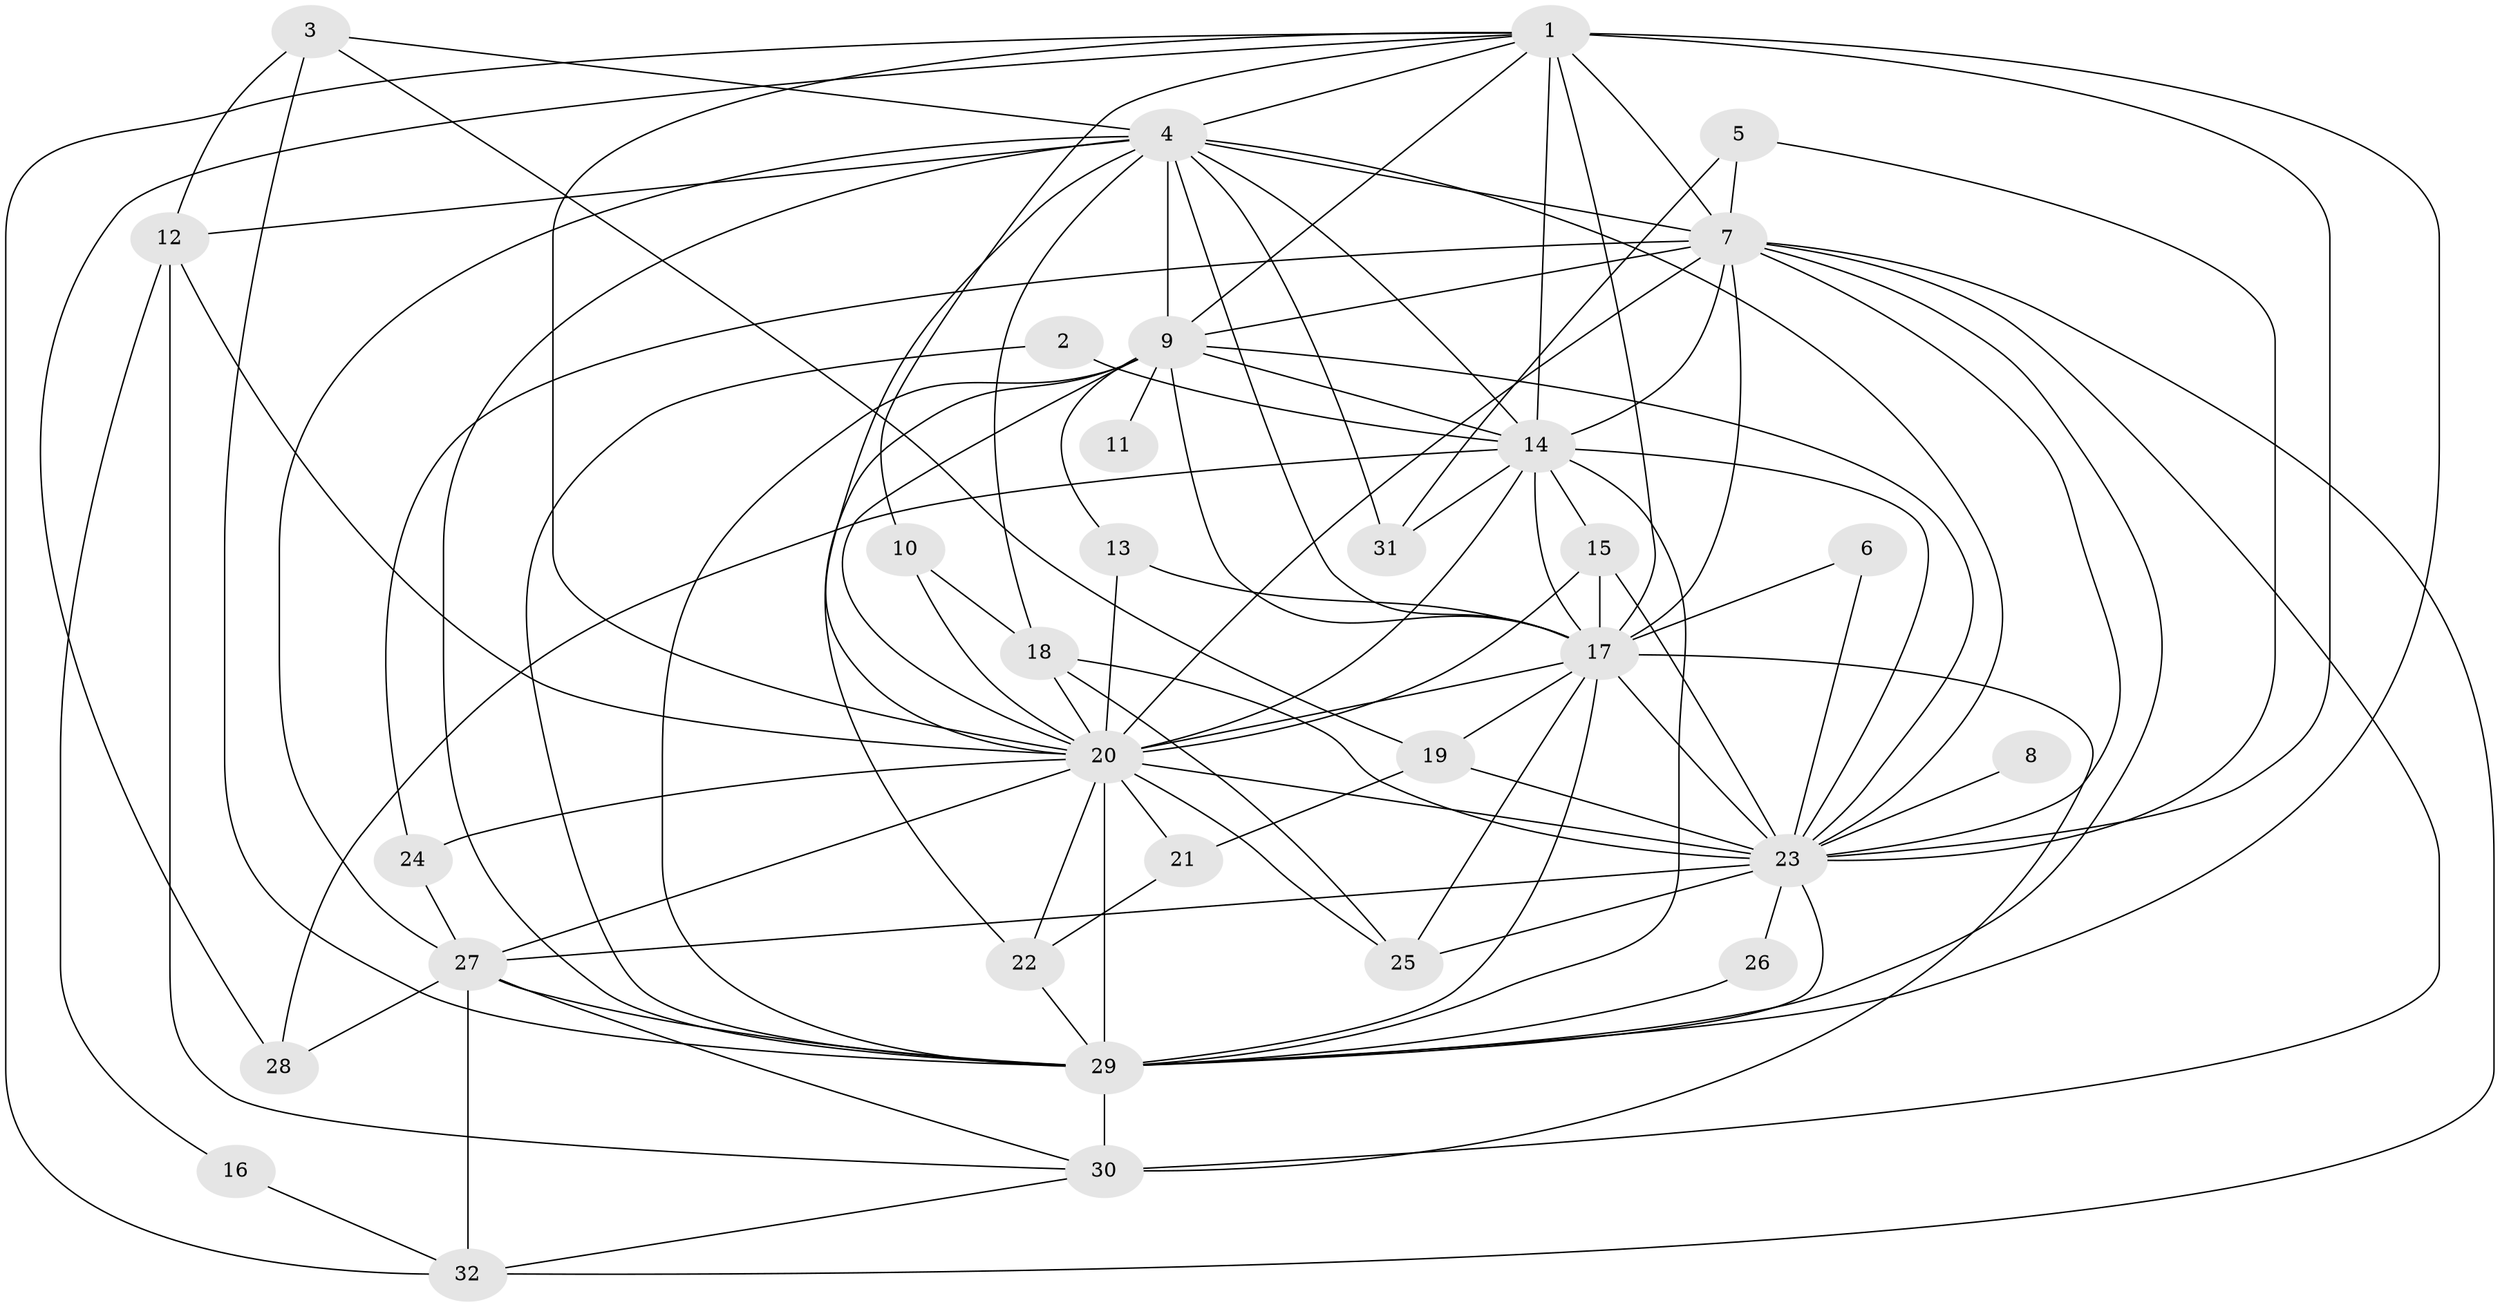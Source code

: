 // original degree distribution, {16: 0.02531645569620253, 14: 0.012658227848101266, 17: 0.02531645569620253, 24: 0.012658227848101266, 25: 0.012658227848101266, 11: 0.012658227848101266, 21: 0.012658227848101266, 19: 0.012658227848101266, 2: 0.5316455696202531, 3: 0.22784810126582278, 9: 0.012658227848101266, 5: 0.06329113924050633, 4: 0.02531645569620253, 6: 0.012658227848101266}
// Generated by graph-tools (version 1.1) at 2025/36/03/04/25 23:36:15]
// undirected, 32 vertices, 101 edges
graph export_dot {
  node [color=gray90,style=filled];
  1;
  2;
  3;
  4;
  5;
  6;
  7;
  8;
  9;
  10;
  11;
  12;
  13;
  14;
  15;
  16;
  17;
  18;
  19;
  20;
  21;
  22;
  23;
  24;
  25;
  26;
  27;
  28;
  29;
  30;
  31;
  32;
  1 -- 4 [weight=3.0];
  1 -- 7 [weight=2.0];
  1 -- 9 [weight=2.0];
  1 -- 10 [weight=1.0];
  1 -- 14 [weight=3.0];
  1 -- 17 [weight=2.0];
  1 -- 20 [weight=2.0];
  1 -- 23 [weight=3.0];
  1 -- 28 [weight=1.0];
  1 -- 29 [weight=3.0];
  1 -- 32 [weight=1.0];
  2 -- 14 [weight=1.0];
  2 -- 29 [weight=1.0];
  3 -- 4 [weight=1.0];
  3 -- 12 [weight=1.0];
  3 -- 19 [weight=1.0];
  3 -- 29 [weight=1.0];
  4 -- 7 [weight=1.0];
  4 -- 9 [weight=3.0];
  4 -- 12 [weight=2.0];
  4 -- 14 [weight=1.0];
  4 -- 17 [weight=1.0];
  4 -- 18 [weight=2.0];
  4 -- 20 [weight=1.0];
  4 -- 23 [weight=1.0];
  4 -- 27 [weight=1.0];
  4 -- 29 [weight=1.0];
  4 -- 31 [weight=1.0];
  5 -- 7 [weight=1.0];
  5 -- 23 [weight=1.0];
  5 -- 31 [weight=1.0];
  6 -- 17 [weight=2.0];
  6 -- 23 [weight=1.0];
  7 -- 9 [weight=1.0];
  7 -- 14 [weight=2.0];
  7 -- 17 [weight=2.0];
  7 -- 20 [weight=1.0];
  7 -- 23 [weight=1.0];
  7 -- 24 [weight=1.0];
  7 -- 29 [weight=2.0];
  7 -- 30 [weight=1.0];
  7 -- 32 [weight=1.0];
  8 -- 23 [weight=1.0];
  9 -- 11 [weight=2.0];
  9 -- 13 [weight=1.0];
  9 -- 14 [weight=1.0];
  9 -- 17 [weight=1.0];
  9 -- 20 [weight=1.0];
  9 -- 22 [weight=1.0];
  9 -- 23 [weight=1.0];
  9 -- 29 [weight=1.0];
  10 -- 18 [weight=1.0];
  10 -- 20 [weight=1.0];
  12 -- 16 [weight=1.0];
  12 -- 20 [weight=1.0];
  12 -- 30 [weight=1.0];
  13 -- 17 [weight=1.0];
  13 -- 20 [weight=1.0];
  14 -- 15 [weight=1.0];
  14 -- 17 [weight=1.0];
  14 -- 20 [weight=2.0];
  14 -- 23 [weight=1.0];
  14 -- 28 [weight=1.0];
  14 -- 29 [weight=1.0];
  14 -- 31 [weight=1.0];
  15 -- 17 [weight=1.0];
  15 -- 20 [weight=1.0];
  15 -- 23 [weight=1.0];
  16 -- 32 [weight=1.0];
  17 -- 19 [weight=1.0];
  17 -- 20 [weight=2.0];
  17 -- 23 [weight=1.0];
  17 -- 25 [weight=1.0];
  17 -- 29 [weight=1.0];
  17 -- 30 [weight=1.0];
  18 -- 20 [weight=1.0];
  18 -- 23 [weight=1.0];
  18 -- 25 [weight=1.0];
  19 -- 21 [weight=1.0];
  19 -- 23 [weight=2.0];
  20 -- 21 [weight=1.0];
  20 -- 22 [weight=1.0];
  20 -- 23 [weight=1.0];
  20 -- 24 [weight=1.0];
  20 -- 25 [weight=1.0];
  20 -- 27 [weight=1.0];
  20 -- 29 [weight=5.0];
  21 -- 22 [weight=1.0];
  22 -- 29 [weight=2.0];
  23 -- 25 [weight=1.0];
  23 -- 26 [weight=1.0];
  23 -- 27 [weight=2.0];
  23 -- 29 [weight=1.0];
  24 -- 27 [weight=1.0];
  26 -- 29 [weight=1.0];
  27 -- 28 [weight=1.0];
  27 -- 29 [weight=1.0];
  27 -- 30 [weight=1.0];
  27 -- 32 [weight=1.0];
  29 -- 30 [weight=2.0];
  30 -- 32 [weight=1.0];
}
